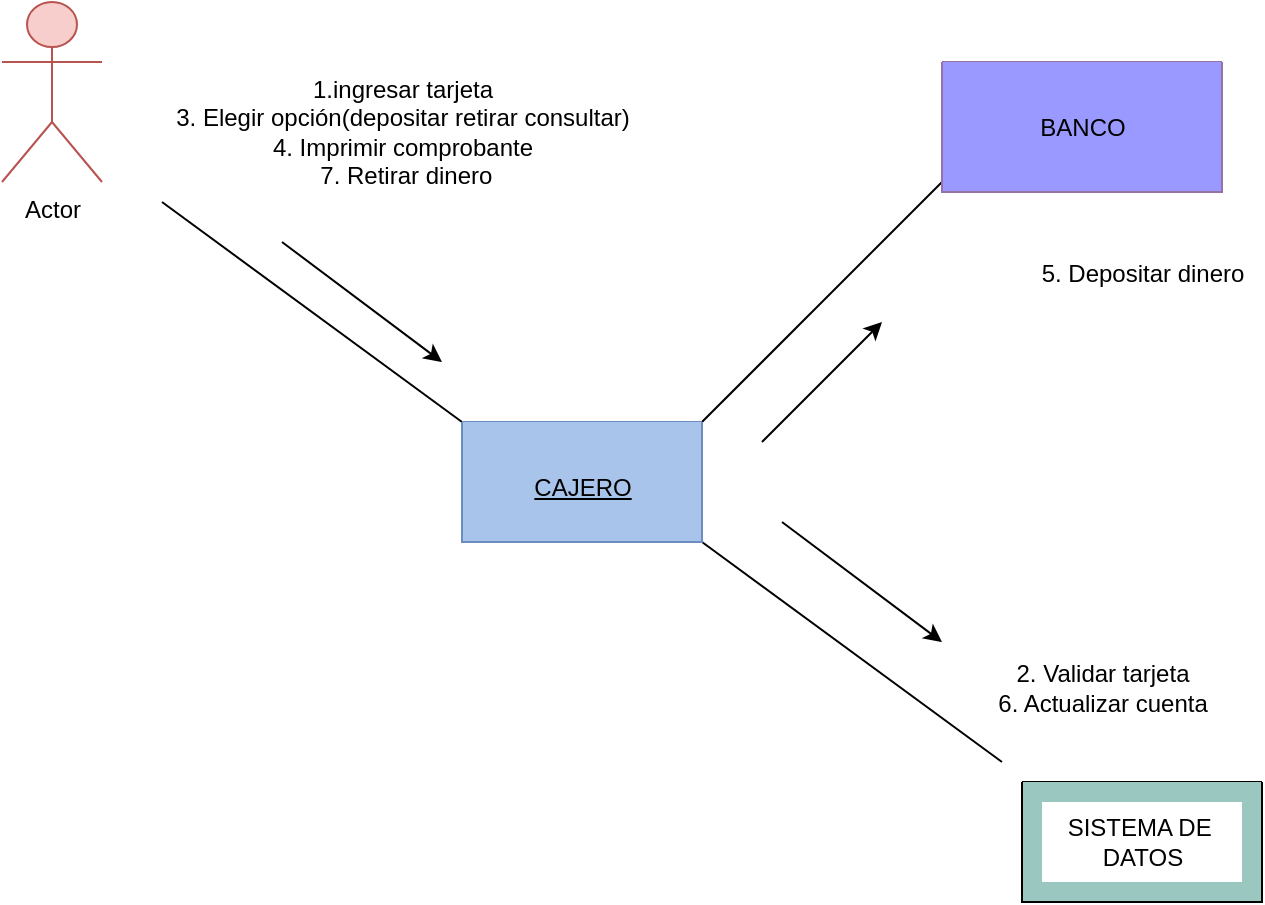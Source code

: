 <mxfile version="26.0.16">
  <diagram name="Página-1" id="wFMqIvbisoKbU9Z2pKnu">
    <mxGraphModel dx="1154" dy="514" grid="1" gridSize="10" guides="1" tooltips="1" connect="1" arrows="1" fold="1" page="1" pageScale="1" pageWidth="827" pageHeight="1169" math="0" shadow="0">
      <root>
        <mxCell id="0" />
        <mxCell id="1" parent="0" />
        <mxCell id="3zSl7oLJ7PqkxktIxHuc-1" value="Actor" style="shape=umlActor;verticalLabelPosition=bottom;verticalAlign=top;html=1;outlineConnect=0;fillColor=#f8cecc;strokeColor=#b85450;" parent="1" vertex="1">
          <mxGeometry x="120" y="140" width="50" height="90" as="geometry" />
        </mxCell>
        <mxCell id="3zSl7oLJ7PqkxktIxHuc-3" value="" style="endArrow=none;html=1;rounded=0;entryX=0;entryY=0;entryDx=0;entryDy=0;" parent="1" edge="1">
          <mxGeometry width="50" height="50" relative="1" as="geometry">
            <mxPoint x="200" y="240" as="sourcePoint" />
            <mxPoint x="350" y="350" as="targetPoint" />
          </mxGeometry>
        </mxCell>
        <mxCell id="3zSl7oLJ7PqkxktIxHuc-7" value="" style="endArrow=none;html=1;rounded=0;entryX=0;entryY=0;entryDx=0;entryDy=0;" parent="1" edge="1">
          <mxGeometry width="50" height="50" relative="1" as="geometry">
            <mxPoint x="470" y="410" as="sourcePoint" />
            <mxPoint x="620" y="520" as="targetPoint" />
          </mxGeometry>
        </mxCell>
        <mxCell id="3zSl7oLJ7PqkxktIxHuc-8" value="" style="endArrow=none;html=1;rounded=0;" parent="1" edge="1">
          <mxGeometry width="50" height="50" relative="1" as="geometry">
            <mxPoint x="470" y="350" as="sourcePoint" />
            <mxPoint x="590" y="230" as="targetPoint" />
          </mxGeometry>
        </mxCell>
        <mxCell id="3zSl7oLJ7PqkxktIxHuc-11" value="" style="swimlane;startSize=0;fillColor=#dae8fc;strokeColor=#6C8EBF;swimlaneFillColor=#A9C4EB;" parent="1" vertex="1">
          <mxGeometry x="350" y="350" width="120" height="60" as="geometry">
            <mxRectangle x="350" y="350" width="50" height="40" as="alternateBounds" />
          </mxGeometry>
        </mxCell>
        <mxCell id="3zSl7oLJ7PqkxktIxHuc-13" value="&lt;font style=&quot;vertical-align: inherit;&quot;&gt;&lt;font style=&quot;vertical-align: inherit;&quot;&gt;&lt;font style=&quot;vertical-align: inherit;&quot;&gt;&lt;font style=&quot;vertical-align: inherit;&quot;&gt;&lt;u&gt;CAJERO&lt;/u&gt;&lt;/font&gt;&lt;/font&gt;&lt;/font&gt;&lt;/font&gt;" style="text;html=1;align=center;verticalAlign=middle;resizable=0;points=[];autosize=1;strokeColor=none;fillColor=none;" parent="1" vertex="1">
          <mxGeometry x="375" y="368" width="70" height="30" as="geometry" />
        </mxCell>
        <mxCell id="3zSl7oLJ7PqkxktIxHuc-14" value="" style="swimlane;startSize=0;fillColor=#e1d5e7;strokeColor=#9673A6;swimlaneFillColor=#9999FF;" parent="1" vertex="1">
          <mxGeometry x="590" y="170" width="140" height="65" as="geometry">
            <mxRectangle x="350" y="350" width="50" height="40" as="alternateBounds" />
          </mxGeometry>
        </mxCell>
        <mxCell id="3zSl7oLJ7PqkxktIxHuc-18" value="&lt;font style=&quot;vertical-align: inherit;&quot;&gt;&lt;font style=&quot;vertical-align: inherit;&quot;&gt;BANCO&lt;/font&gt;&lt;/font&gt;" style="text;html=1;align=center;verticalAlign=middle;resizable=0;points=[];autosize=1;strokeColor=none;fillColor=none;" parent="3zSl7oLJ7PqkxktIxHuc-14" vertex="1">
          <mxGeometry x="35" y="17.5" width="70" height="30" as="geometry" />
        </mxCell>
        <mxCell id="3zSl7oLJ7PqkxktIxHuc-16" value="" style="swimlane;startSize=0;swimlaneFillColor=#9AC7BF;" parent="1" vertex="1">
          <mxGeometry x="630" y="530" width="120" height="60" as="geometry">
            <mxRectangle x="350" y="350" width="50" height="40" as="alternateBounds" />
          </mxGeometry>
        </mxCell>
        <mxCell id="3zSl7oLJ7PqkxktIxHuc-17" value="&lt;font style=&quot;vertical-align: inherit;&quot;&gt;&lt;font style=&quot;vertical-align: inherit;&quot;&gt;&lt;font style=&quot;vertical-align: inherit;&quot;&gt;SISTEMA DE&amp;nbsp;&lt;/font&gt;&lt;/font&gt;&lt;/font&gt;&lt;div&gt;&lt;font style=&quot;vertical-align: inherit;&quot;&gt;&lt;font style=&quot;vertical-align: inherit;&quot;&gt;&lt;font style=&quot;vertical-align: inherit;&quot;&gt;DATOS&lt;/font&gt;&lt;/font&gt;&lt;/font&gt;&lt;/div&gt;" style="text;html=1;align=center;verticalAlign=middle;resizable=0;points=[];autosize=1;strokeColor=none;fillColor=default;" parent="3zSl7oLJ7PqkxktIxHuc-16" vertex="1">
          <mxGeometry x="10" y="10" width="100" height="40" as="geometry" />
        </mxCell>
        <mxCell id="npp_53JXyfdrWzOxLGSn-1" value="" style="endArrow=classic;html=1;rounded=0;" edge="1" parent="1">
          <mxGeometry width="50" height="50" relative="1" as="geometry">
            <mxPoint x="260" y="260" as="sourcePoint" />
            <mxPoint x="340" y="320" as="targetPoint" />
          </mxGeometry>
        </mxCell>
        <mxCell id="npp_53JXyfdrWzOxLGSn-2" value="" style="endArrow=classic;html=1;rounded=0;" edge="1" parent="1">
          <mxGeometry width="50" height="50" relative="1" as="geometry">
            <mxPoint x="500" y="360" as="sourcePoint" />
            <mxPoint x="560" y="300" as="targetPoint" />
          </mxGeometry>
        </mxCell>
        <mxCell id="npp_53JXyfdrWzOxLGSn-3" value="" style="endArrow=classic;html=1;rounded=0;" edge="1" parent="1">
          <mxGeometry width="50" height="50" relative="1" as="geometry">
            <mxPoint x="510" y="400" as="sourcePoint" />
            <mxPoint x="590" y="460" as="targetPoint" />
          </mxGeometry>
        </mxCell>
        <mxCell id="npp_53JXyfdrWzOxLGSn-4" value="1.ingresar tarjeta&lt;div&gt;&lt;div&gt;3. Elegir opción(depositar retirar consultar)&lt;/div&gt;&lt;div&gt;4. Imprimir comprobante&lt;/div&gt;&lt;div&gt;&lt;/div&gt;&lt;div&gt;&lt;span style=&quot;background-color: transparent; color: light-dark(rgb(0, 0, 0), rgb(255, 255, 255));&quot;&gt;&amp;nbsp;7. Retirar dinero&lt;/span&gt;&lt;/div&gt;&lt;/div&gt;" style="text;html=1;align=center;verticalAlign=middle;resizable=0;points=[];autosize=1;strokeColor=none;fillColor=none;" vertex="1" parent="1">
          <mxGeometry x="195" y="170" width="250" height="70" as="geometry" />
        </mxCell>
        <mxCell id="npp_53JXyfdrWzOxLGSn-5" value="&lt;br&gt;&lt;div&gt;&lt;span style=&quot;background-color: transparent; color: light-dark(rgb(0, 0, 0), rgb(255, 255, 255));&quot;&gt;5. Depositar dinero&lt;/span&gt;&lt;/div&gt;&lt;div&gt;&lt;br&gt;&lt;/div&gt;&lt;div&gt;&lt;br&gt;&lt;/div&gt;" style="text;html=1;align=center;verticalAlign=middle;resizable=0;points=[];autosize=1;strokeColor=none;fillColor=none;" vertex="1" parent="1">
          <mxGeometry x="630" y="248" width="120" height="70" as="geometry" />
        </mxCell>
        <mxCell id="npp_53JXyfdrWzOxLGSn-6" value="&lt;div&gt;2. Validar tarjeta&lt;br&gt;&lt;div&gt;6. Actualizar cuenta&lt;/div&gt;&lt;/div&gt;" style="text;html=1;align=center;verticalAlign=middle;resizable=0;points=[];autosize=1;strokeColor=none;fillColor=none;" vertex="1" parent="1">
          <mxGeometry x="605" y="463" width="130" height="40" as="geometry" />
        </mxCell>
      </root>
    </mxGraphModel>
  </diagram>
</mxfile>
